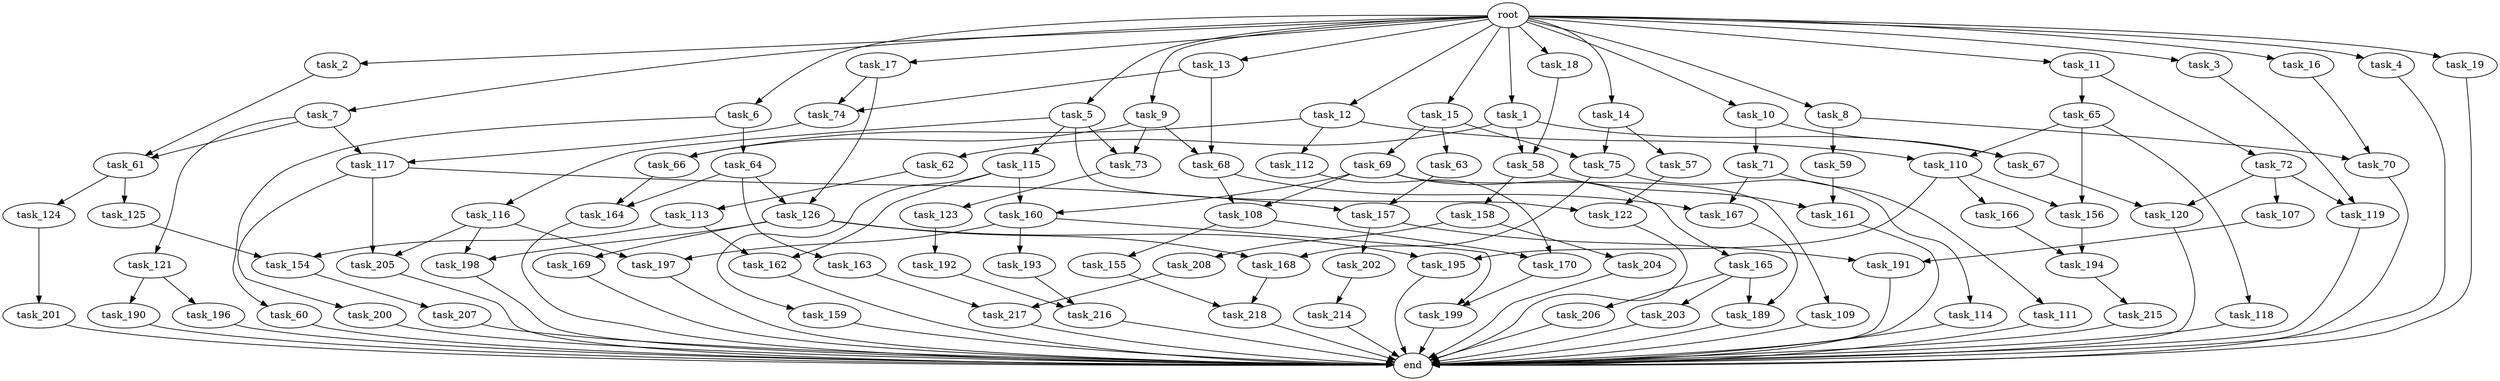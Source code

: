 digraph G {
  task_67 [size="100502234726.400009"];
  task_193 [size="13743895347.200001"];
  task_12 [size="102.400000"];
  task_201 [size="69578470195.199997"];
  task_5 [size="102.400000"];
  task_217 [size="38654705664.000000"];
  task_63 [size="85899345920.000000"];
  task_196 [size="3435973836.800000"];
  task_164 [size="27487790694.400002"];
  task_17 [size="102.400000"];
  task_2 [size="102.400000"];
  task_121 [size="30923764531.200001"];
  task_216 [size="29205777612.800003"];
  task_208 [size="21474836480.000000"];
  task_168 [size="116823110451.200012"];
  task_197 [size="27487790694.400002"];
  task_166 [size="7730941132.800000"];
  task_169 [size="85899345920.000000"];
  task_207 [size="13743895347.200001"];
  task_60 [size="42090679500.800003"];
  task_15 [size="102.400000"];
  task_163 [size="13743895347.200001"];
  task_58 [size="100502234726.400009"];
  task_11 [size="102.400000"];
  task_113 [size="42090679500.800003"];
  task_167 [size="45526653337.600006"];
  task_165 [size="3435973836.800000"];
  task_191 [size="85899345920.000000"];
  task_64 [size="42090679500.800003"];
  task_156 [size="38654705664.000000"];
  root [size="0.000000"];
  task_72 [size="21474836480.000000"];
  task_69 [size="85899345920.000000"];
  task_119 [size="100502234726.400009"];
  task_74 [size="73014444032.000000"];
  end [size="0.000000"];
  task_190 [size="3435973836.800000"];
  task_114 [size="30923764531.200001"];
  task_8 [size="102.400000"];
  task_155 [size="21474836480.000000"];
  task_18 [size="102.400000"];
  task_215 [size="13743895347.200001"];
  task_109 [size="3435973836.800000"];
  task_122 [size="155477816115.200012"];
  task_194 [size="63565515980.800003"];
  task_126 [size="83322365542.400009"];
  task_66 [size="11166914969.600000"];
  task_206 [size="42090679500.800003"];
  task_198 [size="99643241267.200012"];
  task_195 [size="93630287052.800003"];
  task_116 [size="85899345920.000000"];
  task_199 [size="17179869184.000000"];
  task_1 [size="102.400000"];
  task_3 [size="102.400000"];
  task_200 [size="21474836480.000000"];
  task_157 [size="42949672960.000000"];
  task_189 [size="49821620633.600006"];
  task_75 [size="127990025420.800003"];
  task_9 [size="102.400000"];
  task_4 [size="102.400000"];
  task_111 [size="42090679500.800003"];
  task_123 [size="13743895347.200001"];
  task_117 [size="34359738368.000000"];
  task_16 [size="102.400000"];
  task_68 [size="6871947673.600000"];
  task_158 [size="21474836480.000000"];
  task_19 [size="102.400000"];
  task_159 [size="54975581388.800003"];
  task_154 [size="107374182400.000000"];
  task_6 [size="102.400000"];
  task_160 [size="58411555225.600006"];
  task_170 [size="35218731827.200005"];
  task_62 [size="30923764531.200001"];
  task_192 [size="42090679500.800003"];
  task_112 [size="7730941132.800000"];
  task_65 [size="21474836480.000000"];
  task_115 [size="85899345920.000000"];
  task_7 [size="102.400000"];
  task_202 [size="30923764531.200001"];
  task_118 [size="30923764531.200001"];
  task_120 [size="77309411328.000000"];
  task_125 [size="54975581388.800003"];
  task_204 [size="21474836480.000000"];
  task_124 [size="54975581388.800003"];
  task_73 [size="89335319756.800003"];
  task_162 [size="140874927308.800018"];
  task_203 [size="42090679500.800003"];
  task_61 [size="44667659878.400002"];
  task_57 [size="42090679500.800003"];
  task_214 [size="7730941132.800000"];
  task_59 [size="85899345920.000000"];
  task_70 [size="127990025420.800003"];
  task_161 [size="107374182400.000000"];
  task_13 [size="102.400000"];
  task_218 [size="124554051584.000000"];
  task_71 [size="69578470195.199997"];
  task_10 [size="102.400000"];
  task_14 [size="102.400000"];
  task_110 [size="38654705664.000000"];
  task_205 [size="35218731827.200005"];
  task_108 [size="6871947673.600000"];
  task_107 [size="69578470195.199997"];

  task_67 -> task_120 [size="75497472.000000"];
  task_193 -> task_216 [size="75497472.000000"];
  task_12 -> task_110 [size="75497472.000000"];
  task_12 -> task_112 [size="75497472.000000"];
  task_12 -> task_66 [size="75497472.000000"];
  task_201 -> end [size="1.000000"];
  task_5 -> task_116 [size="838860800.000000"];
  task_5 -> task_115 [size="838860800.000000"];
  task_5 -> task_73 [size="838860800.000000"];
  task_5 -> task_122 [size="838860800.000000"];
  task_217 -> end [size="1.000000"];
  task_63 -> task_157 [size="209715200.000000"];
  task_196 -> end [size="1.000000"];
  task_164 -> end [size="1.000000"];
  task_17 -> task_126 [size="679477248.000000"];
  task_17 -> task_74 [size="679477248.000000"];
  task_2 -> task_61 [size="134217728.000000"];
  task_121 -> task_190 [size="33554432.000000"];
  task_121 -> task_196 [size="33554432.000000"];
  task_216 -> end [size="1.000000"];
  task_208 -> task_217 [size="301989888.000000"];
  task_168 -> task_218 [size="679477248.000000"];
  task_197 -> end [size="1.000000"];
  task_166 -> task_194 [size="209715200.000000"];
  task_169 -> end [size="1.000000"];
  task_207 -> end [size="1.000000"];
  task_60 -> end [size="1.000000"];
  task_15 -> task_63 [size="838860800.000000"];
  task_15 -> task_75 [size="838860800.000000"];
  task_15 -> task_69 [size="838860800.000000"];
  task_163 -> task_217 [size="75497472.000000"];
  task_58 -> task_158 [size="209715200.000000"];
  task_58 -> task_161 [size="209715200.000000"];
  task_11 -> task_65 [size="209715200.000000"];
  task_11 -> task_72 [size="209715200.000000"];
  task_113 -> task_154 [size="838860800.000000"];
  task_113 -> task_162 [size="838860800.000000"];
  task_167 -> task_189 [size="75497472.000000"];
  task_165 -> task_189 [size="411041792.000000"];
  task_165 -> task_203 [size="411041792.000000"];
  task_165 -> task_206 [size="411041792.000000"];
  task_191 -> end [size="1.000000"];
  task_64 -> task_126 [size="134217728.000000"];
  task_64 -> task_163 [size="134217728.000000"];
  task_64 -> task_164 [size="134217728.000000"];
  task_156 -> task_194 [size="411041792.000000"];
  root -> task_7 [size="1.000000"];
  root -> task_8 [size="1.000000"];
  root -> task_12 [size="1.000000"];
  root -> task_18 [size="1.000000"];
  root -> task_1 [size="1.000000"];
  root -> task_3 [size="1.000000"];
  root -> task_16 [size="1.000000"];
  root -> task_19 [size="1.000000"];
  root -> task_5 [size="1.000000"];
  root -> task_10 [size="1.000000"];
  root -> task_6 [size="1.000000"];
  root -> task_17 [size="1.000000"];
  root -> task_9 [size="1.000000"];
  root -> task_11 [size="1.000000"];
  root -> task_4 [size="1.000000"];
  root -> task_13 [size="1.000000"];
  root -> task_2 [size="1.000000"];
  root -> task_14 [size="1.000000"];
  root -> task_15 [size="1.000000"];
  task_72 -> task_119 [size="679477248.000000"];
  task_72 -> task_120 [size="679477248.000000"];
  task_72 -> task_107 [size="679477248.000000"];
  task_69 -> task_109 [size="33554432.000000"];
  task_69 -> task_108 [size="33554432.000000"];
  task_69 -> task_160 [size="33554432.000000"];
  task_69 -> task_165 [size="33554432.000000"];
  task_119 -> end [size="1.000000"];
  task_74 -> task_117 [size="33554432.000000"];
  task_190 -> end [size="1.000000"];
  task_114 -> end [size="1.000000"];
  task_8 -> task_59 [size="838860800.000000"];
  task_8 -> task_70 [size="838860800.000000"];
  task_155 -> task_218 [size="536870912.000000"];
  task_18 -> task_58 [size="679477248.000000"];
  task_215 -> end [size="1.000000"];
  task_109 -> end [size="1.000000"];
  task_122 -> end [size="1.000000"];
  task_194 -> task_215 [size="134217728.000000"];
  task_126 -> task_169 [size="838860800.000000"];
  task_126 -> task_168 [size="838860800.000000"];
  task_126 -> task_195 [size="838860800.000000"];
  task_126 -> task_198 [size="838860800.000000"];
  task_66 -> task_164 [size="134217728.000000"];
  task_206 -> end [size="1.000000"];
  task_198 -> end [size="1.000000"];
  task_195 -> end [size="1.000000"];
  task_116 -> task_205 [size="134217728.000000"];
  task_116 -> task_197 [size="134217728.000000"];
  task_116 -> task_198 [size="134217728.000000"];
  task_199 -> end [size="1.000000"];
  task_1 -> task_67 [size="301989888.000000"];
  task_1 -> task_62 [size="301989888.000000"];
  task_1 -> task_58 [size="301989888.000000"];
  task_3 -> task_119 [size="301989888.000000"];
  task_200 -> end [size="1.000000"];
  task_157 -> task_202 [size="301989888.000000"];
  task_157 -> task_191 [size="301989888.000000"];
  task_189 -> end [size="1.000000"];
  task_75 -> task_168 [size="301989888.000000"];
  task_75 -> task_114 [size="301989888.000000"];
  task_9 -> task_66 [size="33554432.000000"];
  task_9 -> task_68 [size="33554432.000000"];
  task_9 -> task_73 [size="33554432.000000"];
  task_4 -> end [size="1.000000"];
  task_111 -> end [size="1.000000"];
  task_123 -> task_192 [size="411041792.000000"];
  task_117 -> task_205 [size="209715200.000000"];
  task_117 -> task_200 [size="209715200.000000"];
  task_117 -> task_157 [size="209715200.000000"];
  task_16 -> task_70 [size="411041792.000000"];
  task_68 -> task_108 [size="33554432.000000"];
  task_68 -> task_167 [size="33554432.000000"];
  task_158 -> task_204 [size="209715200.000000"];
  task_158 -> task_208 [size="209715200.000000"];
  task_19 -> end [size="1.000000"];
  task_159 -> end [size="1.000000"];
  task_154 -> task_207 [size="134217728.000000"];
  task_6 -> task_60 [size="411041792.000000"];
  task_6 -> task_64 [size="411041792.000000"];
  task_160 -> task_193 [size="134217728.000000"];
  task_160 -> task_199 [size="134217728.000000"];
  task_160 -> task_197 [size="134217728.000000"];
  task_170 -> task_199 [size="33554432.000000"];
  task_62 -> task_113 [size="411041792.000000"];
  task_192 -> task_216 [size="209715200.000000"];
  task_112 -> task_170 [size="134217728.000000"];
  task_65 -> task_110 [size="301989888.000000"];
  task_65 -> task_118 [size="301989888.000000"];
  task_65 -> task_156 [size="301989888.000000"];
  task_115 -> task_160 [size="536870912.000000"];
  task_115 -> task_159 [size="536870912.000000"];
  task_115 -> task_162 [size="536870912.000000"];
  task_7 -> task_121 [size="301989888.000000"];
  task_7 -> task_61 [size="301989888.000000"];
  task_7 -> task_117 [size="301989888.000000"];
  task_202 -> task_214 [size="75497472.000000"];
  task_118 -> end [size="1.000000"];
  task_120 -> end [size="1.000000"];
  task_125 -> task_154 [size="209715200.000000"];
  task_204 -> end [size="1.000000"];
  task_124 -> task_201 [size="679477248.000000"];
  task_73 -> task_123 [size="134217728.000000"];
  task_162 -> end [size="1.000000"];
  task_203 -> end [size="1.000000"];
  task_61 -> task_124 [size="536870912.000000"];
  task_61 -> task_125 [size="536870912.000000"];
  task_57 -> task_122 [size="679477248.000000"];
  task_214 -> end [size="1.000000"];
  task_59 -> task_161 [size="838860800.000000"];
  task_70 -> end [size="1.000000"];
  task_161 -> end [size="1.000000"];
  task_13 -> task_68 [size="33554432.000000"];
  task_13 -> task_74 [size="33554432.000000"];
  task_218 -> end [size="1.000000"];
  task_71 -> task_111 [size="411041792.000000"];
  task_71 -> task_167 [size="411041792.000000"];
  task_10 -> task_67 [size="679477248.000000"];
  task_10 -> task_71 [size="679477248.000000"];
  task_14 -> task_75 [size="411041792.000000"];
  task_14 -> task_57 [size="411041792.000000"];
  task_110 -> task_166 [size="75497472.000000"];
  task_110 -> task_156 [size="75497472.000000"];
  task_110 -> task_195 [size="75497472.000000"];
  task_205 -> end [size="1.000000"];
  task_108 -> task_170 [size="209715200.000000"];
  task_108 -> task_155 [size="209715200.000000"];
  task_107 -> task_191 [size="536870912.000000"];
}

